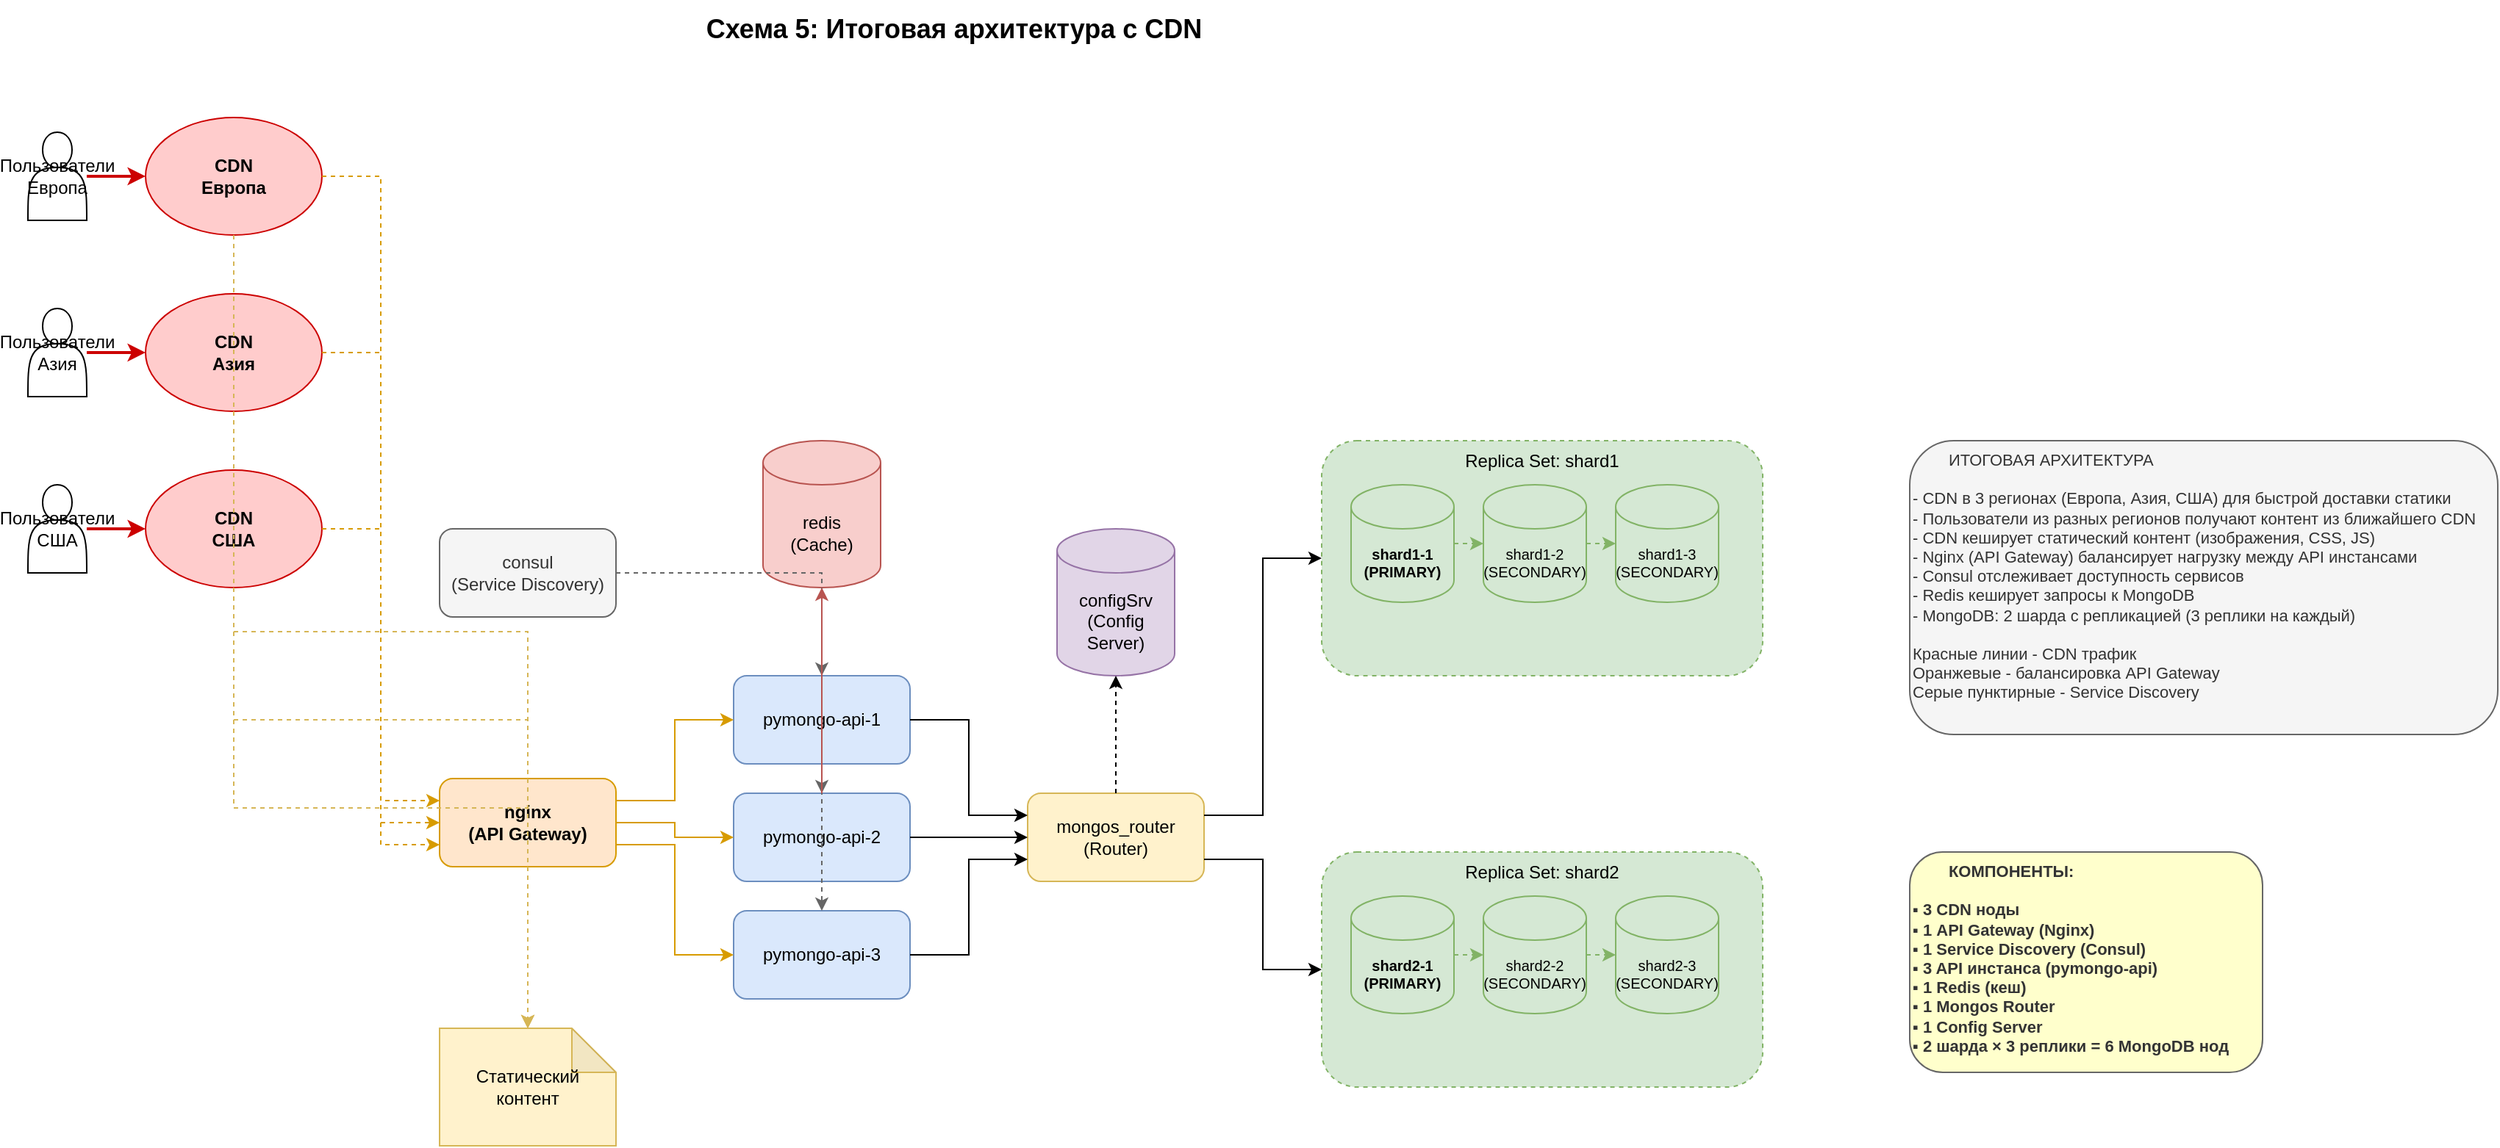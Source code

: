 <mxfile version="22.1.22" type="embed">
  <diagram name="Schema 5: Final with CDN" id="schema5">
    <mxGraphModel dx="1030" dy="351" grid="1" gridSize="10" guides="1" tooltips="1" connect="1" arrows="1" fold="1" page="1" pageScale="1" pageWidth="2000" pageHeight="1200" math="0" shadow="0">
      <root>
        <mxCell id="0" />
        <mxCell id="1" parent="0" />
        <mxCell id="cdn_eu" value="CDN&#xa;Европа" style="ellipse;whiteSpace=wrap;html=1;fillColor=#ffcccc;strokeColor=#cc0000;fontStyle=1" parent="1" vertex="1">
          <mxGeometry x="100" y="100" width="120" height="80" as="geometry" />
        </mxCell>
        <mxCell id="cdn_asia" value="CDN&#xa;Азия" style="ellipse;whiteSpace=wrap;html=1;fillColor=#ffcccc;strokeColor=#cc0000;fontStyle=1" parent="1" vertex="1">
          <mxGeometry x="100" y="220" width="120" height="80" as="geometry" />
        </mxCell>
        <mxCell id="cdn_us" value="CDN&#xa;США" style="ellipse;whiteSpace=wrap;html=1;fillColor=#ffcccc;strokeColor=#cc0000;fontStyle=1" parent="1" vertex="1">
          <mxGeometry x="100" y="340" width="120" height="80" as="geometry" />
        </mxCell>
        <mxCell id="users_eu" value="Пользователи&#xa;Европа" style="shape=actor;whiteSpace=wrap;html=1;" parent="1" vertex="1">
          <mxGeometry x="20" y="110" width="40" height="60" as="geometry" />
        </mxCell>
        <mxCell id="users_asia" value="Пользователи&#xa;Азия" style="shape=actor;whiteSpace=wrap;html=1;" parent="1" vertex="1">
          <mxGeometry x="20" y="230" width="40" height="60" as="geometry" />
        </mxCell>
        <mxCell id="users_us" value="Пользователи&#xa;США" style="shape=actor;whiteSpace=wrap;html=1;" parent="1" vertex="1">
          <mxGeometry x="20" y="350" width="40" height="60" as="geometry" />
        </mxCell>
        <mxCell id="nginx" value="nginx&#xa;(API Gateway)" style="rounded=1;whiteSpace=wrap;html=1;fillColor=#ffe6cc;strokeColor=#d79b00;fontStyle=1" parent="1" vertex="1">
          <mxGeometry x="300" y="550" width="120" height="60" as="geometry" />
        </mxCell>
        <mxCell id="consul" value="consul&#xa;(Service Discovery)" style="rounded=1;whiteSpace=wrap;html=1;fillColor=#f5f5f5;strokeColor=#666666;fontColor=#333333;" parent="1" vertex="1">
          <mxGeometry x="300" y="380" width="120" height="60" as="geometry" />
        </mxCell>
        <mxCell id="api1" value="pymongo-api-1" style="rounded=1;whiteSpace=wrap;html=1;fillColor=#dae8fc;strokeColor=#6c8ebf;" parent="1" vertex="1">
          <mxGeometry x="500" y="480" width="120" height="60" as="geometry" />
        </mxCell>
        <mxCell id="api2" value="pymongo-api-2" style="rounded=1;whiteSpace=wrap;html=1;fillColor=#dae8fc;strokeColor=#6c8ebf;" parent="1" vertex="1">
          <mxGeometry x="500" y="560" width="120" height="60" as="geometry" />
        </mxCell>
        <mxCell id="api3" value="pymongo-api-3" style="rounded=1;whiteSpace=wrap;html=1;fillColor=#dae8fc;strokeColor=#6c8ebf;" parent="1" vertex="1">
          <mxGeometry x="500" y="640" width="120" height="60" as="geometry" />
        </mxCell>
        <mxCell id="redis" value="redis&#xa;(Cache)" style="shape=cylinder3;whiteSpace=wrap;html=1;boundedLbl=1;backgroundOutline=1;size=15;fillColor=#f8cecc;strokeColor=#b85450;" parent="1" vertex="1">
          <mxGeometry x="520" y="320" width="80" height="100" as="geometry" />
        </mxCell>
        <mxCell id="mongos" value="mongos_router&#xa;(Router)" style="rounded=1;whiteSpace=wrap;html=1;fillColor=#fff2cc;strokeColor=#d6b656;" parent="1" vertex="1">
          <mxGeometry x="700" y="560" width="120" height="60" as="geometry" />
        </mxCell>
        <mxCell id="config" value="configSrv&#xa;(Config Server)" style="shape=cylinder3;whiteSpace=wrap;html=1;boundedLbl=1;backgroundOutline=1;size=15;fillColor=#e1d5e7;strokeColor=#9673a6;" parent="1" vertex="1">
          <mxGeometry x="720" y="380" width="80" height="100" as="geometry" />
        </mxCell>
        <mxCell id="shard1_group" value="Replica Set: shard1" style="rounded=1;whiteSpace=wrap;html=1;fillColor=#d5e8d4;strokeColor=#82b366;dashed=1;verticalAlign=top;align=center;" parent="1" vertex="1">
          <mxGeometry x="900" y="320" width="300" height="160" as="geometry" />
        </mxCell>
        <mxCell id="shard1-1" value="shard1-1&#xa;(PRIMARY)" style="shape=cylinder3;whiteSpace=wrap;html=1;boundedLbl=1;backgroundOutline=1;size=15;fillColor=#d5e8d4;strokeColor=#82b366;fontStyle=1;fontSize=10;" parent="1" vertex="1">
          <mxGeometry x="920" y="350" width="70" height="80" as="geometry" />
        </mxCell>
        <mxCell id="shard1-2" value="shard1-2&#xa;(SECONDARY)" style="shape=cylinder3;whiteSpace=wrap;html=1;boundedLbl=1;backgroundOutline=1;size=15;fillColor=#d5e8d4;strokeColor=#82b366;fontSize=10;" parent="1" vertex="1">
          <mxGeometry x="1010" y="350" width="70" height="80" as="geometry" />
        </mxCell>
        <mxCell id="shard1-3" value="shard1-3&#xa;(SECONDARY)" style="shape=cylinder3;whiteSpace=wrap;html=1;boundedLbl=1;backgroundOutline=1;size=15;fillColor=#d5e8d4;strokeColor=#82b366;fontSize=10;" parent="1" vertex="1">
          <mxGeometry x="1100" y="350" width="70" height="80" as="geometry" />
        </mxCell>
        <mxCell id="shard2_group" value="Replica Set: shard2" style="rounded=1;whiteSpace=wrap;html=1;fillColor=#d5e8d4;strokeColor=#82b366;dashed=1;verticalAlign=top;align=center;" parent="1" vertex="1">
          <mxGeometry x="900" y="600" width="300" height="160" as="geometry" />
        </mxCell>
        <mxCell id="shard2-1" value="shard2-1&#xa;(PRIMARY)" style="shape=cylinder3;whiteSpace=wrap;html=1;boundedLbl=1;backgroundOutline=1;size=15;fillColor=#d5e8d4;strokeColor=#82b366;fontStyle=1;fontSize=10;" parent="1" vertex="1">
          <mxGeometry x="920" y="630" width="70" height="80" as="geometry" />
        </mxCell>
        <mxCell id="shard2-2" value="shard2-2&#xa;(SECONDARY)" style="shape=cylinder3;whiteSpace=wrap;html=1;boundedLbl=1;backgroundOutline=1;size=15;fillColor=#d5e8d4;strokeColor=#82b366;fontSize=10;" parent="1" vertex="1">
          <mxGeometry x="1010" y="630" width="70" height="80" as="geometry" />
        </mxCell>
        <mxCell id="shard2-3" value="shard2-3&#xa;(SECONDARY)" style="shape=cylinder3;whiteSpace=wrap;html=1;boundedLbl=1;backgroundOutline=1;size=15;fillColor=#d5e8d4;strokeColor=#82b366;fontSize=10;" parent="1" vertex="1">
          <mxGeometry x="1100" y="630" width="70" height="80" as="geometry" />
        </mxCell>
        <mxCell id="static" value="Статический&#xa;контент" style="shape=note;whiteSpace=wrap;html=1;backgroundOutline=1;darkOpacity=0.05;fillColor=#fff2cc;strokeColor=#d6b656;" parent="1" vertex="1">
          <mxGeometry x="300" y="720" width="120" height="80" as="geometry" />
        </mxCell>
        <mxCell id="conn_user_eu" style="edgeStyle=orthogonalEdgeStyle;rounded=0;orthogonalLoop=1;jettySize=auto;html=1;exitX=1;exitY=0.5;exitDx=0;exitDy=0;exitPerimeter=0;entryX=0;entryY=0.5;entryDx=0;entryDy=0;endArrow=classic;endFill=1;strokeColor=#cc0000;strokeWidth=2;" parent="1" source="users_eu" target="cdn_eu" edge="1">
          <mxGeometry relative="1" as="geometry" />
        </mxCell>
        <mxCell id="conn_user_asia" style="edgeStyle=orthogonalEdgeStyle;rounded=0;orthogonalLoop=1;jettySize=auto;html=1;exitX=1;exitY=0.5;exitDx=0;exitDy=0;exitPerimeter=0;entryX=0;entryY=0.5;entryDx=0;entryDy=0;endArrow=classic;endFill=1;strokeColor=#cc0000;strokeWidth=2;" parent="1" source="users_asia" target="cdn_asia" edge="1">
          <mxGeometry relative="1" as="geometry" />
        </mxCell>
        <mxCell id="conn_user_us" style="edgeStyle=orthogonalEdgeStyle;rounded=0;orthogonalLoop=1;jettySize=auto;html=1;exitX=1;exitY=0.5;exitDx=0;exitDy=0;exitPerimeter=0;entryX=0;entryY=0.5;entryDx=0;entryDy=0;endArrow=classic;endFill=1;strokeColor=#cc0000;strokeWidth=2;" parent="1" source="users_us" target="cdn_us" edge="1">
          <mxGeometry relative="1" as="geometry" />
        </mxCell>
        <mxCell id="conn_cdn_eu_nginx" style="edgeStyle=orthogonalEdgeStyle;rounded=0;orthogonalLoop=1;jettySize=auto;html=1;exitX=1;exitY=0.5;exitDx=0;exitDy=0;entryX=0;entryY=0.25;entryDx=0;entryDy=0;endArrow=classic;endFill=1;strokeColor=#d79b00;dashed=1;" parent="1" source="cdn_eu" target="nginx" edge="1">
          <mxGeometry relative="1" as="geometry" />
        </mxCell>
        <mxCell id="conn_cdn_asia_nginx" style="edgeStyle=orthogonalEdgeStyle;rounded=0;orthogonalLoop=1;jettySize=auto;html=1;exitX=1;exitY=0.5;exitDx=0;exitDy=0;entryX=0;entryY=0.5;entryDx=0;entryDy=0;endArrow=classic;endFill=1;strokeColor=#d79b00;dashed=1;" parent="1" source="cdn_asia" target="nginx" edge="1">
          <mxGeometry relative="1" as="geometry" />
        </mxCell>
        <mxCell id="conn_cdn_us_nginx" style="edgeStyle=orthogonalEdgeStyle;rounded=0;orthogonalLoop=1;jettySize=auto;html=1;exitX=1;exitY=0.5;exitDx=0;exitDy=0;entryX=0;entryY=0.75;entryDx=0;entryDy=0;endArrow=classic;endFill=1;strokeColor=#d79b00;dashed=1;" parent="1" source="cdn_us" target="nginx" edge="1">
          <mxGeometry relative="1" as="geometry" />
        </mxCell>
        <mxCell id="conn_cdn_eu_static" style="edgeStyle=orthogonalEdgeStyle;rounded=0;orthogonalLoop=1;jettySize=auto;html=1;exitX=0.5;exitY=1;exitDx=0;exitDy=0;entryX=0.5;entryY=0;entryDx=0;entryDy=0;entryPerimeter=0;endArrow=classic;endFill=1;strokeColor=#d6b656;dashed=1;" parent="1" source="cdn_eu" target="static" edge="1">
          <mxGeometry relative="1" as="geometry" />
        </mxCell>
        <mxCell id="conn_cdn_asia_static" style="edgeStyle=orthogonalEdgeStyle;rounded=0;orthogonalLoop=1;jettySize=auto;html=1;exitX=0.5;exitY=1;exitDx=0;exitDy=0;entryX=0.5;entryY=0;entryDx=0;entryDy=0;entryPerimeter=0;endArrow=classic;endFill=1;strokeColor=#d6b656;dashed=1;" parent="1" source="cdn_asia" target="static" edge="1">
          <mxGeometry relative="1" as="geometry" />
        </mxCell>
        <mxCell id="conn_cdn_us_static" style="edgeStyle=orthogonalEdgeStyle;rounded=0;orthogonalLoop=1;jettySize=auto;html=1;exitX=0.5;exitY=1;exitDx=0;exitDy=0;entryX=0.5;entryY=0;entryDx=0;entryDy=0;entryPerimeter=0;endArrow=classic;endFill=1;strokeColor=#d6b656;dashed=1;" parent="1" source="cdn_us" target="static" edge="1">
          <mxGeometry relative="1" as="geometry" />
        </mxCell>
        <mxCell id="conn_nginx_api1" style="edgeStyle=orthogonalEdgeStyle;rounded=0;orthogonalLoop=1;jettySize=auto;html=1;exitX=1;exitY=0.25;exitDx=0;exitDy=0;entryX=0;entryY=0.5;entryDx=0;entryDy=0;endArrow=classic;endFill=1;strokeColor=#d79b00;" parent="1" source="nginx" target="api1" edge="1">
          <mxGeometry relative="1" as="geometry" />
        </mxCell>
        <mxCell id="conn_nginx_api2" style="edgeStyle=orthogonalEdgeStyle;rounded=0;orthogonalLoop=1;jettySize=auto;html=1;exitX=1;exitY=0.5;exitDx=0;exitDy=0;entryX=0;entryY=0.5;entryDx=0;entryDy=0;endArrow=classic;endFill=1;strokeColor=#d79b00;" parent="1" source="nginx" target="api2" edge="1">
          <mxGeometry relative="1" as="geometry" />
        </mxCell>
        <mxCell id="conn_nginx_api3" style="edgeStyle=orthogonalEdgeStyle;rounded=0;orthogonalLoop=1;jettySize=auto;html=1;exitX=1;exitY=0.75;exitDx=0;exitDy=0;entryX=0;entryY=0.5;entryDx=0;entryDy=0;endArrow=classic;endFill=1;strokeColor=#d79b00;" parent="1" source="nginx" target="api3" edge="1">
          <mxGeometry relative="1" as="geometry" />
        </mxCell>
        <mxCell id="conn_consul_api1" style="edgeStyle=orthogonalEdgeStyle;rounded=0;orthogonalLoop=1;jettySize=auto;html=1;exitX=1;exitY=0.5;exitDx=0;exitDy=0;entryX=0.5;entryY=0;entryDx=0;entryDy=0;endArrow=classic;endFill=1;dashed=1;strokeColor=#666666;" parent="1" source="consul" target="api1" edge="1">
          <mxGeometry relative="1" as="geometry" />
        </mxCell>
        <mxCell id="conn_consul_api2" style="edgeStyle=orthogonalEdgeStyle;rounded=0;orthogonalLoop=1;jettySize=auto;html=1;exitX=1;exitY=0.5;exitDx=0;exitDy=0;entryX=0.5;entryY=0;entryDx=0;entryDy=0;endArrow=classic;endFill=1;dashed=1;strokeColor=#666666;" parent="1" source="consul" target="api2" edge="1">
          <mxGeometry relative="1" as="geometry" />
        </mxCell>
        <mxCell id="conn_consul_api3" style="edgeStyle=orthogonalEdgeStyle;rounded=0;orthogonalLoop=1;jettySize=auto;html=1;exitX=1;exitY=0.5;exitDx=0;exitDy=0;entryX=0.5;entryY=0;entryDx=0;entryDy=0;endArrow=classic;endFill=1;dashed=1;strokeColor=#666666;" parent="1" source="consul" target="api3" edge="1">
          <mxGeometry relative="1" as="geometry" />
        </mxCell>
        <mxCell id="conn_api_redis" style="edgeStyle=orthogonalEdgeStyle;rounded=0;orthogonalLoop=1;jettySize=auto;html=1;exitX=0.5;exitY=0;exitDx=0;exitDy=0;entryX=0.5;entryY=1;entryDx=0;entryDy=0;entryPerimeter=0;endArrow=classic;endFill=1;strokeColor=#b85450;" parent="1" source="api2" target="redis" edge="1">
          <mxGeometry relative="1" as="geometry" />
        </mxCell>
        <mxCell id="conn_api1_mongos" style="edgeStyle=orthogonalEdgeStyle;rounded=0;orthogonalLoop=1;jettySize=auto;html=1;exitX=1;exitY=0.5;exitDx=0;exitDy=0;entryX=0;entryY=0.25;entryDx=0;entryDy=0;endArrow=classic;endFill=1;" parent="1" source="api1" target="mongos" edge="1">
          <mxGeometry relative="1" as="geometry" />
        </mxCell>
        <mxCell id="conn_api2_mongos" style="edgeStyle=orthogonalEdgeStyle;rounded=0;orthogonalLoop=1;jettySize=auto;html=1;exitX=1;exitY=0.5;exitDx=0;exitDy=0;entryX=0;entryY=0.5;entryDx=0;entryDy=0;endArrow=classic;endFill=1;" parent="1" source="api2" target="mongos" edge="1">
          <mxGeometry relative="1" as="geometry" />
        </mxCell>
        <mxCell id="conn_api3_mongos" style="edgeStyle=orthogonalEdgeStyle;rounded=0;orthogonalLoop=1;jettySize=auto;html=1;exitX=1;exitY=0.5;exitDx=0;exitDy=0;entryX=0;entryY=0.75;entryDx=0;entryDy=0;endArrow=classic;endFill=1;" parent="1" source="api3" target="mongos" edge="1">
          <mxGeometry relative="1" as="geometry" />
        </mxCell>
        <mxCell id="conn_mongos_config" style="edgeStyle=orthogonalEdgeStyle;rounded=0;orthogonalLoop=1;jettySize=auto;html=1;exitX=0.5;exitY=0;exitDx=0;exitDy=0;entryX=0.5;entryY=1;entryDx=0;entryDy=0;entryPerimeter=0;endArrow=classic;endFill=1;dashed=1;" parent="1" source="mongos" target="config" edge="1">
          <mxGeometry relative="1" as="geometry" />
        </mxCell>
        <mxCell id="conn_mongos_shard1" style="edgeStyle=orthogonalEdgeStyle;rounded=0;orthogonalLoop=1;jettySize=auto;html=1;exitX=1;exitY=0.25;exitDx=0;exitDy=0;entryX=0;entryY=0.5;entryDx=0;entryDy=0;endArrow=classic;endFill=1;" parent="1" source="mongos" target="shard1_group" edge="1">
          <mxGeometry relative="1" as="geometry" />
        </mxCell>
        <mxCell id="conn_mongos_shard2" style="edgeStyle=orthogonalEdgeStyle;rounded=0;orthogonalLoop=1;jettySize=auto;html=1;exitX=1;exitY=0.75;exitDx=0;exitDy=0;entryX=0;entryY=0.5;entryDx=0;entryDy=0;endArrow=classic;endFill=1;" parent="1" source="mongos" target="shard2_group" edge="1">
          <mxGeometry relative="1" as="geometry" />
        </mxCell>
        <mxCell id="repl1_1" style="edgeStyle=orthogonalEdgeStyle;rounded=0;orthogonalLoop=1;jettySize=auto;html=1;exitX=1;exitY=0.5;exitDx=0;exitDy=0;exitPerimeter=0;entryX=0;entryY=0.5;entryDx=0;entryDy=0;entryPerimeter=0;endArrow=classic;endFill=1;dashed=1;strokeColor=#82b366;" parent="1" source="shard1-1" target="shard1-2" edge="1">
          <mxGeometry relative="1" as="geometry" />
        </mxCell>
        <mxCell id="repl1_2" style="edgeStyle=orthogonalEdgeStyle;rounded=0;orthogonalLoop=1;jettySize=auto;html=1;exitX=1;exitY=0.5;exitDx=0;exitDy=0;exitPerimeter=0;entryX=0;entryY=0.5;entryDx=0;entryDy=0;entryPerimeter=0;endArrow=classic;endFill=1;dashed=1;strokeColor=#82b366;" parent="1" source="shard1-2" target="shard1-3" edge="1">
          <mxGeometry relative="1" as="geometry" />
        </mxCell>
        <mxCell id="repl2_1" style="edgeStyle=orthogonalEdgeStyle;rounded=0;orthogonalLoop=1;jettySize=auto;html=1;exitX=1;exitY=0.5;exitDx=0;exitDy=0;exitPerimeter=0;entryX=0;entryY=0.5;entryDx=0;entryDy=0;entryPerimeter=0;endArrow=classic;endFill=1;dashed=1;strokeColor=#82b366;" parent="1" source="shard2-1" target="shard2-2" edge="1">
          <mxGeometry relative="1" as="geometry" />
        </mxCell>
        <mxCell id="repl2_2" style="edgeStyle=orthogonalEdgeStyle;rounded=0;orthogonalLoop=1;jettySize=auto;html=1;exitX=1;exitY=0.5;exitDx=0;exitDy=0;exitPerimeter=0;entryX=0;entryY=0.5;entryDx=0;entryDy=0;entryPerimeter=0;endArrow=classic;endFill=1;dashed=1;strokeColor=#82b366;" parent="1" source="shard2-2" target="shard2-3" edge="1">
          <mxGeometry relative="1" as="geometry" />
        </mxCell>
        <mxCell id="title" value="Схема 5: Итоговая архитектура с CDN" style="text;html=1;strokeColor=none;fillColor=none;align=center;verticalAlign=middle;whiteSpace=wrap;rounded=0;fontSize=18;fontStyle=1" parent="1" vertex="1">
          <mxGeometry x="100" y="20" width="1100" height="40" as="geometry" />
        </mxCell>
        <mxCell id="legend" value="&lt;span style=&quot;white-space: pre;&quot;&gt;&#x9;&lt;/span&gt;ИТОГОВАЯ АРХИТЕКТУРА&lt;br&gt;&lt;br&gt;- CDN в 3 регионах (Европа, Азия, США) для быстрой доставки статики&lt;br&gt;- Пользователи из разных регионов получают контент из ближайшего CDN&lt;br&gt;- CDN кеширует статический контент (изображения, CSS, JS)&lt;br&gt;- Nginx (API Gateway) балансирует нагрузку между API инстансами&lt;br&gt;- Consul отслеживает доступность сервисов&lt;br&gt;- Redis кеширует запросы к MongoDB&lt;br&gt;- MongoDB: 2 шарда с репликацией (3 реплики на каждый)&lt;br&gt;&lt;br&gt;Красные линии - CDN трафик&lt;br&gt;Оранжевые - балансировка API Gateway&lt;br&gt;Серые пунктирные - Service Discovery" style="text;html=1;strokeColor=#666666;fillColor=#f5f5f5;align=left;verticalAlign=top;whiteSpace=wrap;rounded=1;fontSize=11;fontColor=#333333;" parent="1" vertex="1">
          <mxGeometry x="1300" y="320" width="400" height="200" as="geometry" />
        </mxCell>
        <mxCell id="summary" value="&lt;span style=&quot;white-space: pre;&quot;&gt;&#x9;&lt;/span&gt;КОМПОНЕНТЫ:&lt;br&gt;&lt;br&gt;▪ 3 CDN ноды&lt;br&gt;▪ 1 API Gateway (Nginx)&lt;br&gt;▪ 1 Service Discovery (Consul)&lt;br&gt;▪ 3 API инстанса (pymongo-api)&lt;br&gt;▪ 1 Redis (кеш)&lt;br&gt;▪ 1 Mongos Router&lt;br&gt;▪ 1 Config Server&lt;br&gt;▪ 2 шарда × 3 реплики = 6 MongoDB нод" style="text;html=1;strokeColor=#666666;fillColor=#ffffcc;align=left;verticalAlign=top;whiteSpace=wrap;rounded=1;fontSize=11;fontColor=#333333;fontStyle=1" parent="1" vertex="1">
          <mxGeometry x="1300" y="600" width="240" height="150" as="geometry" />
        </mxCell>
      </root>
    </mxGraphModel>
  </diagram>
</mxfile>
